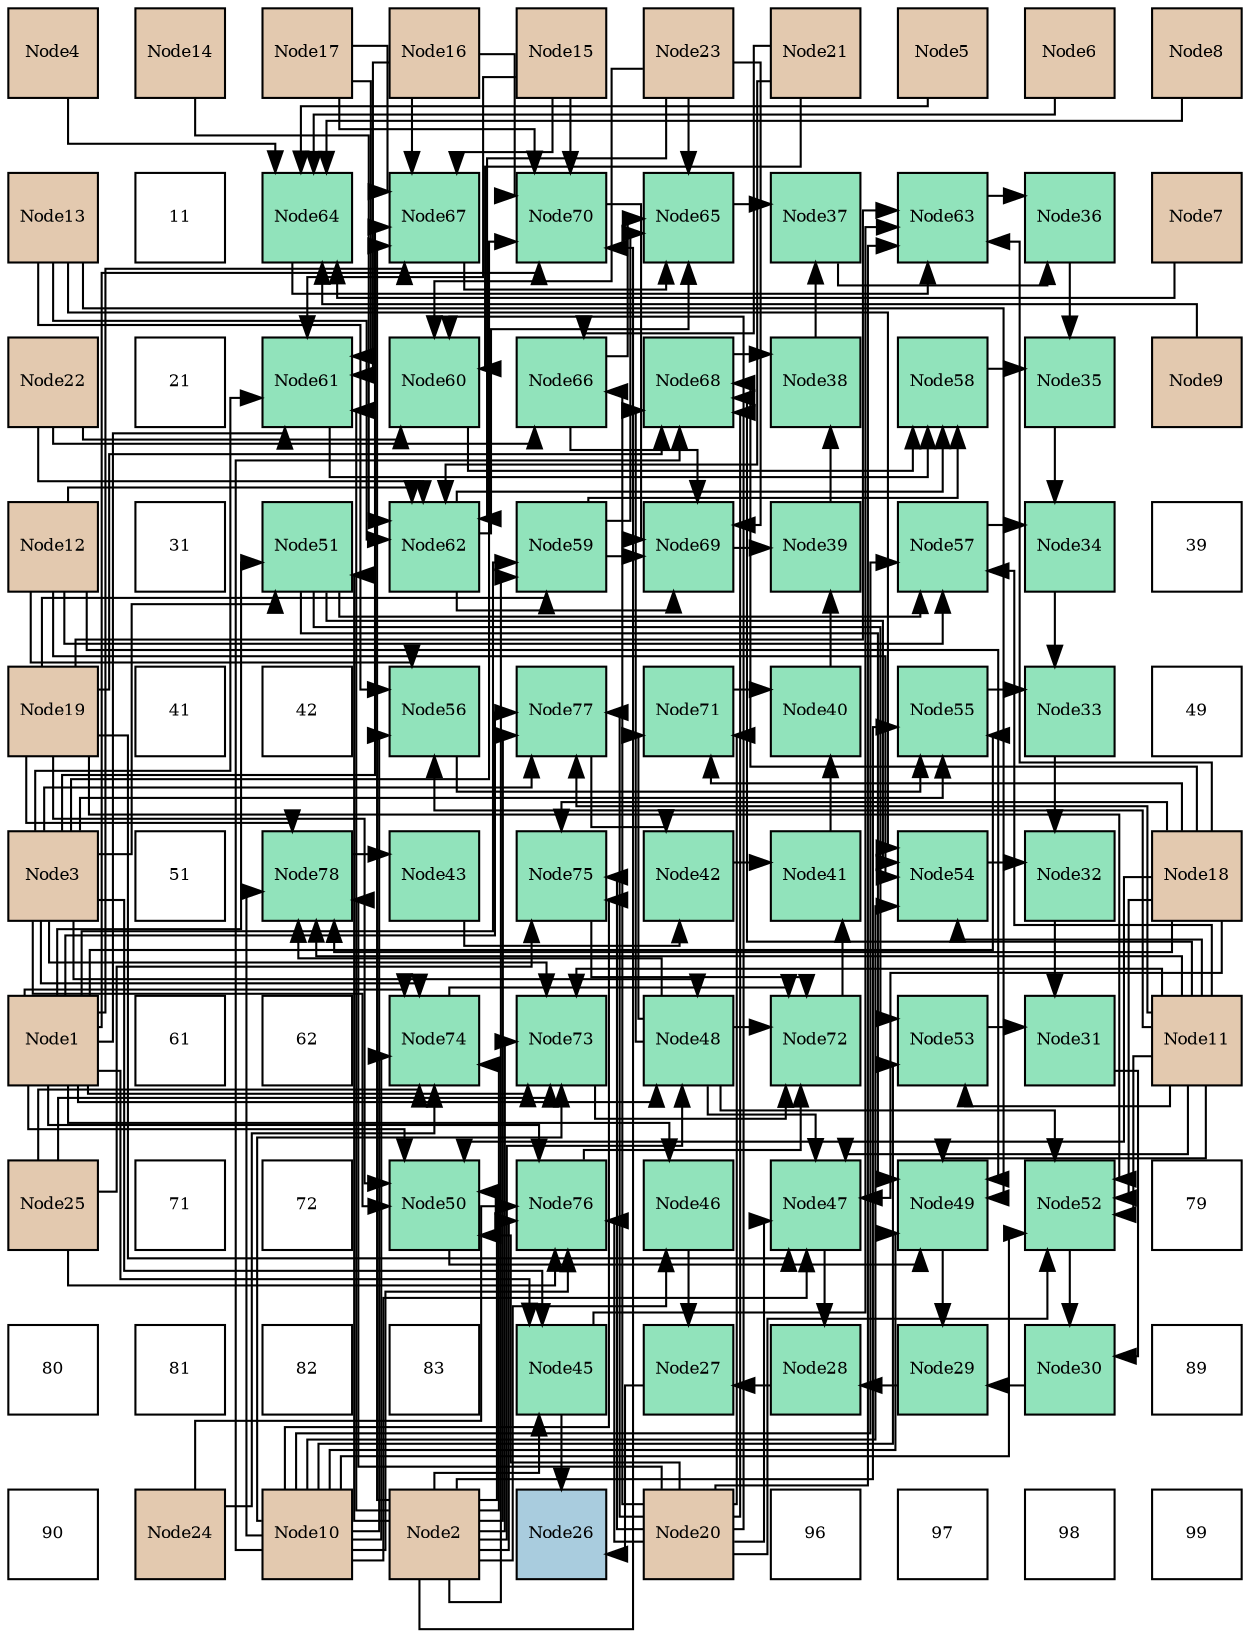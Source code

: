 digraph layout{
 rankdir=TB;
 splines=ortho;
 node [style=filled shape=square fixedsize=true width=0.6];
0[label="Node4", fontsize=8, fillcolor="#e3c9af"];
1[label="Node14", fontsize=8, fillcolor="#e3c9af"];
2[label="Node17", fontsize=8, fillcolor="#e3c9af"];
3[label="Node16", fontsize=8, fillcolor="#e3c9af"];
4[label="Node15", fontsize=8, fillcolor="#e3c9af"];
5[label="Node23", fontsize=8, fillcolor="#e3c9af"];
6[label="Node21", fontsize=8, fillcolor="#e3c9af"];
7[label="Node5", fontsize=8, fillcolor="#e3c9af"];
8[label="Node6", fontsize=8, fillcolor="#e3c9af"];
9[label="Node8", fontsize=8, fillcolor="#e3c9af"];
10[label="Node13", fontsize=8, fillcolor="#e3c9af"];
11[label="11", fontsize=8, fillcolor="#ffffff"];
12[label="Node64", fontsize=8, fillcolor="#91e3bb"];
13[label="Node67", fontsize=8, fillcolor="#91e3bb"];
14[label="Node70", fontsize=8, fillcolor="#91e3bb"];
15[label="Node65", fontsize=8, fillcolor="#91e3bb"];
16[label="Node37", fontsize=8, fillcolor="#91e3bb"];
17[label="Node63", fontsize=8, fillcolor="#91e3bb"];
18[label="Node36", fontsize=8, fillcolor="#91e3bb"];
19[label="Node7", fontsize=8, fillcolor="#e3c9af"];
20[label="Node22", fontsize=8, fillcolor="#e3c9af"];
21[label="21", fontsize=8, fillcolor="#ffffff"];
22[label="Node61", fontsize=8, fillcolor="#91e3bb"];
23[label="Node60", fontsize=8, fillcolor="#91e3bb"];
24[label="Node66", fontsize=8, fillcolor="#91e3bb"];
25[label="Node68", fontsize=8, fillcolor="#91e3bb"];
26[label="Node38", fontsize=8, fillcolor="#91e3bb"];
27[label="Node58", fontsize=8, fillcolor="#91e3bb"];
28[label="Node35", fontsize=8, fillcolor="#91e3bb"];
29[label="Node9", fontsize=8, fillcolor="#e3c9af"];
30[label="Node12", fontsize=8, fillcolor="#e3c9af"];
31[label="31", fontsize=8, fillcolor="#ffffff"];
32[label="Node51", fontsize=8, fillcolor="#91e3bb"];
33[label="Node62", fontsize=8, fillcolor="#91e3bb"];
34[label="Node59", fontsize=8, fillcolor="#91e3bb"];
35[label="Node69", fontsize=8, fillcolor="#91e3bb"];
36[label="Node39", fontsize=8, fillcolor="#91e3bb"];
37[label="Node57", fontsize=8, fillcolor="#91e3bb"];
38[label="Node34", fontsize=8, fillcolor="#91e3bb"];
39[label="39", fontsize=8, fillcolor="#ffffff"];
40[label="Node19", fontsize=8, fillcolor="#e3c9af"];
41[label="41", fontsize=8, fillcolor="#ffffff"];
42[label="42", fontsize=8, fillcolor="#ffffff"];
43[label="Node56", fontsize=8, fillcolor="#91e3bb"];
44[label="Node77", fontsize=8, fillcolor="#91e3bb"];
45[label="Node71", fontsize=8, fillcolor="#91e3bb"];
46[label="Node40", fontsize=8, fillcolor="#91e3bb"];
47[label="Node55", fontsize=8, fillcolor="#91e3bb"];
48[label="Node33", fontsize=8, fillcolor="#91e3bb"];
49[label="49", fontsize=8, fillcolor="#ffffff"];
50[label="Node3", fontsize=8, fillcolor="#e3c9af"];
51[label="51", fontsize=8, fillcolor="#ffffff"];
52[label="Node78", fontsize=8, fillcolor="#91e3bb"];
53[label="Node43", fontsize=8, fillcolor="#91e3bb"];
54[label="Node75", fontsize=8, fillcolor="#91e3bb"];
55[label="Node42", fontsize=8, fillcolor="#91e3bb"];
56[label="Node41", fontsize=8, fillcolor="#91e3bb"];
57[label="Node54", fontsize=8, fillcolor="#91e3bb"];
58[label="Node32", fontsize=8, fillcolor="#91e3bb"];
59[label="Node18", fontsize=8, fillcolor="#e3c9af"];
60[label="Node1", fontsize=8, fillcolor="#e3c9af"];
61[label="61", fontsize=8, fillcolor="#ffffff"];
62[label="62", fontsize=8, fillcolor="#ffffff"];
63[label="Node74", fontsize=8, fillcolor="#91e3bb"];
64[label="Node73", fontsize=8, fillcolor="#91e3bb"];
65[label="Node48", fontsize=8, fillcolor="#91e3bb"];
66[label="Node72", fontsize=8, fillcolor="#91e3bb"];
67[label="Node53", fontsize=8, fillcolor="#91e3bb"];
68[label="Node31", fontsize=8, fillcolor="#91e3bb"];
69[label="Node11", fontsize=8, fillcolor="#e3c9af"];
70[label="Node25", fontsize=8, fillcolor="#e3c9af"];
71[label="71", fontsize=8, fillcolor="#ffffff"];
72[label="72", fontsize=8, fillcolor="#ffffff"];
73[label="Node50", fontsize=8, fillcolor="#91e3bb"];
74[label="Node76", fontsize=8, fillcolor="#91e3bb"];
75[label="Node46", fontsize=8, fillcolor="#91e3bb"];
76[label="Node47", fontsize=8, fillcolor="#91e3bb"];
77[label="Node49", fontsize=8, fillcolor="#91e3bb"];
78[label="Node52", fontsize=8, fillcolor="#91e3bb"];
79[label="79", fontsize=8, fillcolor="#ffffff"];
80[label="80", fontsize=8, fillcolor="#ffffff"];
81[label="81", fontsize=8, fillcolor="#ffffff"];
82[label="82", fontsize=8, fillcolor="#ffffff"];
83[label="83", fontsize=8, fillcolor="#ffffff"];
84[label="Node45", fontsize=8, fillcolor="#91e3bb"];
85[label="Node27", fontsize=8, fillcolor="#91e3bb"];
86[label="Node28", fontsize=8, fillcolor="#91e3bb"];
87[label="Node29", fontsize=8, fillcolor="#91e3bb"];
88[label="Node30", fontsize=8, fillcolor="#91e3bb"];
89[label="89", fontsize=8, fillcolor="#ffffff"];
90[label="90", fontsize=8, fillcolor="#ffffff"];
91[label="Node24", fontsize=8, fillcolor="#e3c9af"];
92[label="Node10", fontsize=8, fillcolor="#e3c9af"];
93[label="Node2", fontsize=8, fillcolor="#e3c9af"];
94[label="Node26", fontsize=8, fillcolor="#a9ccde"];
95[label="Node20", fontsize=8, fillcolor="#e3c9af"];
96[label="96", fontsize=8, fillcolor="#ffffff"];
97[label="97", fontsize=8, fillcolor="#ffffff"];
98[label="98", fontsize=8, fillcolor="#ffffff"];
99[label="99", fontsize=8, fillcolor="#ffffff"];
edge [constraint=false, style=vis];85 -> 94;
84 -> 94;
86 -> 85;
75 -> 85;
87 -> 86;
76 -> 86;
88 -> 87;
77 -> 87;
68 -> 88;
78 -> 88;
58 -> 68;
67 -> 68;
48 -> 58;
57 -> 58;
38 -> 48;
47 -> 48;
28 -> 38;
37 -> 38;
18 -> 28;
27 -> 28;
16 -> 18;
17 -> 18;
26 -> 16;
15 -> 16;
36 -> 26;
25 -> 26;
46 -> 36;
35 -> 36;
56 -> 46;
45 -> 46;
55 -> 56;
66 -> 56;
53 -> 55;
44 -> 55;
52 -> 53;
65 -> 76;
92 -> 76;
69 -> 76;
59 -> 76;
40 -> 76;
95 -> 76;
73 -> 77;
32 -> 77;
92 -> 77;
69 -> 77;
30 -> 77;
10 -> 77;
65 -> 78;
92 -> 78;
69 -> 78;
59 -> 78;
40 -> 78;
95 -> 78;
32 -> 67;
92 -> 67;
69 -> 67;
32 -> 57;
92 -> 57;
69 -> 57;
30 -> 57;
10 -> 57;
43 -> 47;
60 -> 47;
93 -> 47;
50 -> 47;
32 -> 37;
92 -> 37;
69 -> 37;
30 -> 37;
34 -> 27;
23 -> 27;
22 -> 27;
33 -> 27;
84 -> 17;
12 -> 17;
59 -> 17;
40 -> 17;
95 -> 17;
34 -> 15;
33 -> 15;
24 -> 15;
13 -> 15;
5 -> 15;
65 -> 25;
92 -> 25;
69 -> 25;
59 -> 25;
40 -> 25;
95 -> 25;
34 -> 35;
33 -> 35;
24 -> 35;
14 -> 35;
5 -> 35;
65 -> 45;
59 -> 45;
95 -> 45;
65 -> 66;
64 -> 66;
63 -> 66;
54 -> 66;
74 -> 66;
65 -> 52;
92 -> 52;
69 -> 52;
59 -> 52;
40 -> 52;
95 -> 52;
60 -> 84;
93 -> 84;
50 -> 84;
60 -> 75;
93 -> 75;
60 -> 65;
93 -> 65;
50 -> 65;
60 -> 73;
93 -> 73;
50 -> 73;
59 -> 73;
40 -> 73;
95 -> 73;
60 -> 32;
93 -> 32;
50 -> 32;
92 -> 43;
69 -> 43;
30 -> 43;
10 -> 43;
60 -> 34;
93 -> 34;
40 -> 34;
95 -> 23;
6 -> 23;
20 -> 23;
5 -> 23;
60 -> 22;
93 -> 22;
50 -> 22;
4 -> 22;
3 -> 22;
2 -> 22;
30 -> 33;
10 -> 33;
1 -> 33;
6 -> 33;
20 -> 33;
5 -> 33;
0 -> 12;
7 -> 12;
8 -> 12;
19 -> 12;
9 -> 12;
29 -> 12;
95 -> 24;
6 -> 24;
20 -> 24;
60 -> 13;
93 -> 13;
50 -> 13;
4 -> 13;
3 -> 13;
2 -> 13;
60 -> 14;
93 -> 14;
50 -> 14;
4 -> 14;
3 -> 14;
2 -> 14;
60 -> 64;
93 -> 64;
50 -> 64;
92 -> 64;
69 -> 64;
70 -> 64;
60 -> 63;
93 -> 63;
50 -> 63;
92 -> 63;
91 -> 63;
70 -> 63;
92 -> 54;
59 -> 54;
95 -> 54;
70 -> 54;
60 -> 74;
93 -> 74;
92 -> 74;
95 -> 74;
91 -> 74;
70 -> 74;
60 -> 44;
93 -> 44;
50 -> 44;
69 -> 44;
95 -> 44;
edge [constraint=true, style=invis];
0 -> 10 -> 20 -> 30 -> 40 -> 50 -> 60 -> 70 -> 80 -> 90;
1 -> 11 -> 21 -> 31 -> 41 -> 51 -> 61 -> 71 -> 81 -> 91;
2 -> 12 -> 22 -> 32 -> 42 -> 52 -> 62 -> 72 -> 82 -> 92;
3 -> 13 -> 23 -> 33 -> 43 -> 53 -> 63 -> 73 -> 83 -> 93;
4 -> 14 -> 24 -> 34 -> 44 -> 54 -> 64 -> 74 -> 84 -> 94;
5 -> 15 -> 25 -> 35 -> 45 -> 55 -> 65 -> 75 -> 85 -> 95;
6 -> 16 -> 26 -> 36 -> 46 -> 56 -> 66 -> 76 -> 86 -> 96;
7 -> 17 -> 27 -> 37 -> 47 -> 57 -> 67 -> 77 -> 87 -> 97;
8 -> 18 -> 28 -> 38 -> 48 -> 58 -> 68 -> 78 -> 88 -> 98;
9 -> 19 -> 29 -> 39 -> 49 -> 59 -> 69 -> 79 -> 89 -> 99;
rank = same {0 -> 1 -> 2 -> 3 -> 4 -> 5 -> 6 -> 7 -> 8 -> 9};
rank = same {10 -> 11 -> 12 -> 13 -> 14 -> 15 -> 16 -> 17 -> 18 -> 19};
rank = same {20 -> 21 -> 22 -> 23 -> 24 -> 25 -> 26 -> 27 -> 28 -> 29};
rank = same {30 -> 31 -> 32 -> 33 -> 34 -> 35 -> 36 -> 37 -> 38 -> 39};
rank = same {40 -> 41 -> 42 -> 43 -> 44 -> 45 -> 46 -> 47 -> 48 -> 49};
rank = same {50 -> 51 -> 52 -> 53 -> 54 -> 55 -> 56 -> 57 -> 58 -> 59};
rank = same {60 -> 61 -> 62 -> 63 -> 64 -> 65 -> 66 -> 67 -> 68 -> 69};
rank = same {70 -> 71 -> 72 -> 73 -> 74 -> 75 -> 76 -> 77 -> 78 -> 79};
rank = same {80 -> 81 -> 82 -> 83 -> 84 -> 85 -> 86 -> 87 -> 88 -> 89};
rank = same {90 -> 91 -> 92 -> 93 -> 94 -> 95 -> 96 -> 97 -> 98 -> 99};
}